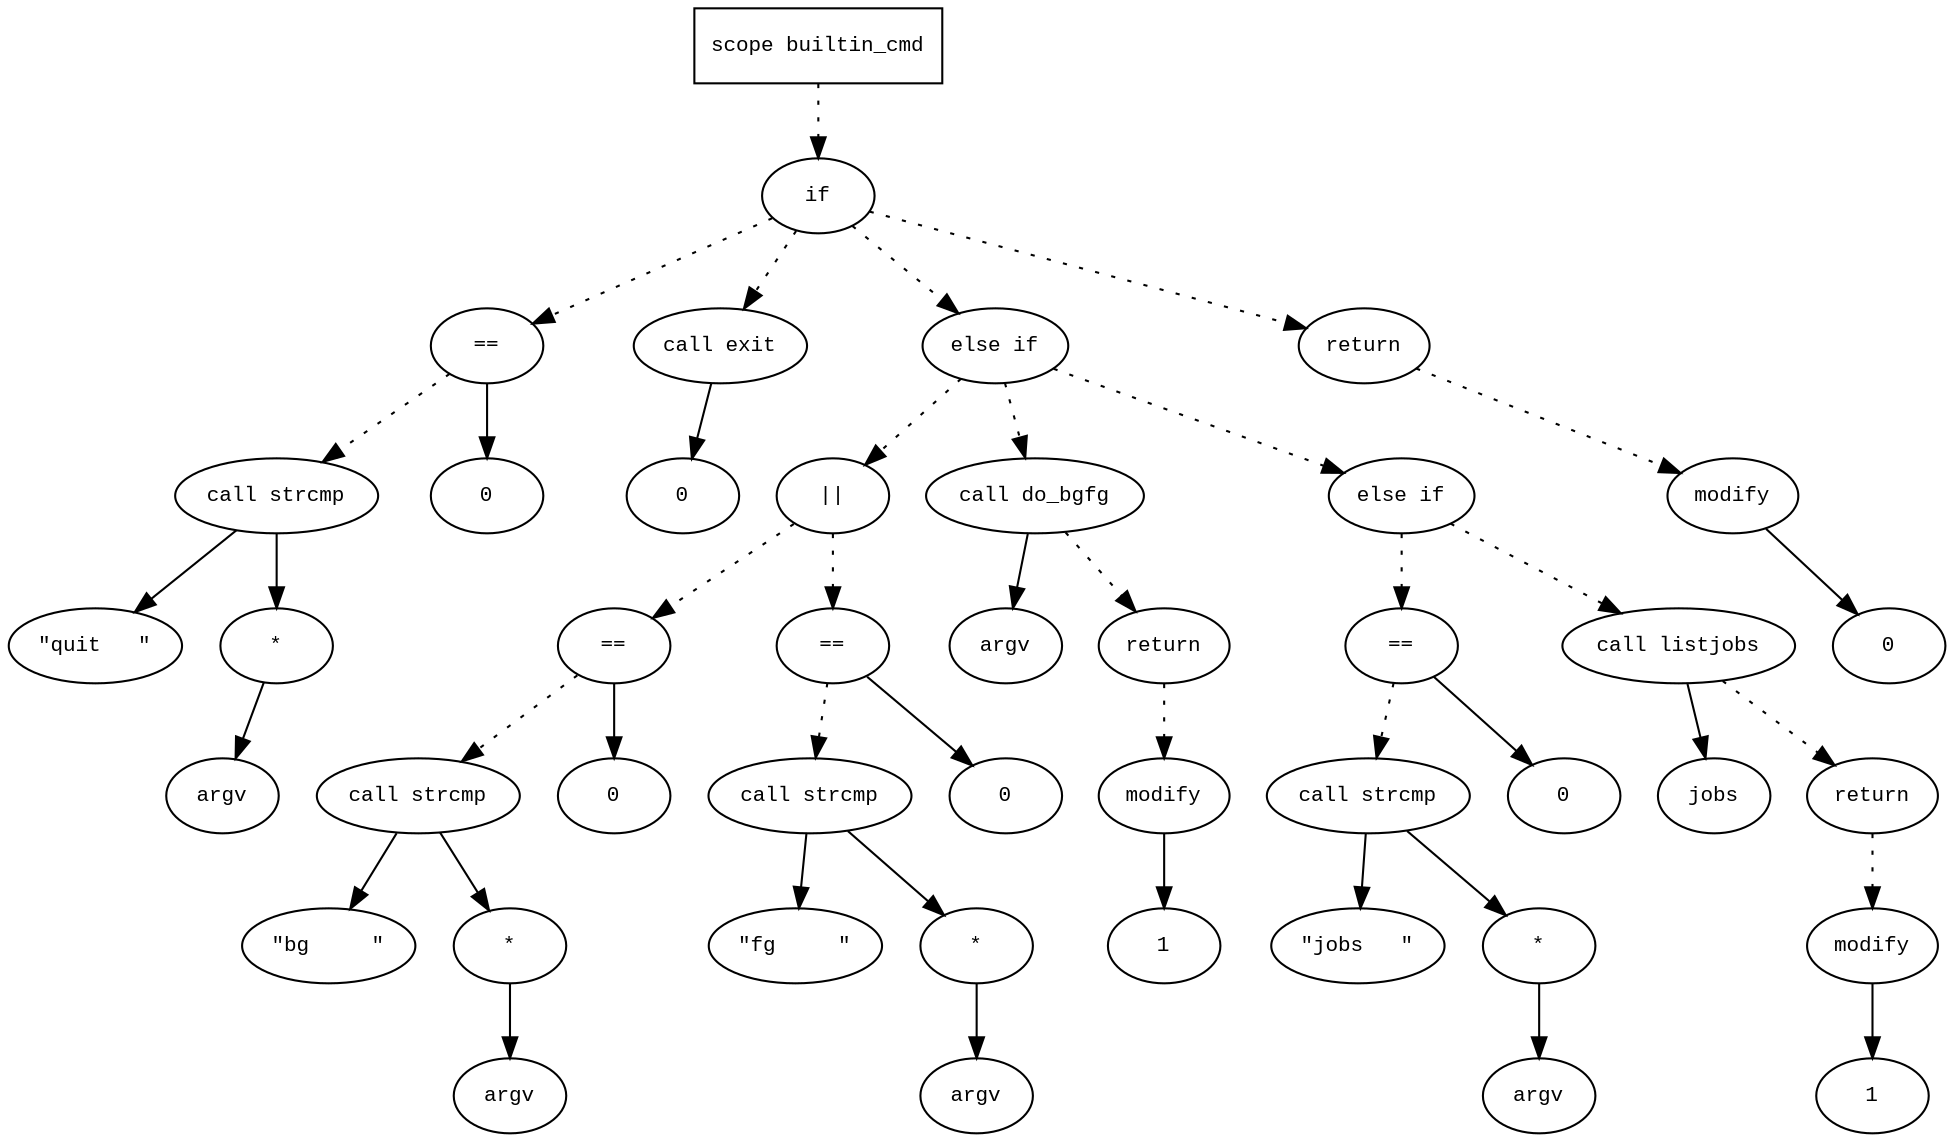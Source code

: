 digraph AST {
  graph [fontname="Times New Roman",fontsize=10];
  node  [fontname="Courier New",fontsize=10];
  edge  [fontname="Times New Roman",fontsize=10];

  node1 [label="scope builtin_cmd",shape=box];
  node2 [label="if",shape=ellipse];
  node1 -> node2 [style=dotted];
  node3 [label="==",shape=ellipse];
  node4 [label="call strcmp",shape=ellipse];
  node5 [label="\"quit   \"",shape=ellipse];
  node4 -> node5;
  node6 [label="*",shape=ellipse];
  node7 [label="argv",shape=ellipse];
  node6 -> node7;
  node4 -> node6;
  node3 -> node4 [style=dotted];
  node8 [label="0",shape=ellipse];
  node3 -> node8;
  node2 -> node3 [style=dotted];
  node9 [label="call exit",shape=ellipse];
  node10 [label="0",shape=ellipse];
  node9 -> node10;
  node2 -> node9 [style=dotted];
  node11 [label="else if",shape=ellipse];
  node2 -> node11 [style=dotted];
  node12 [label="||",shape=ellipse];
  node13 [label="==",shape=ellipse];
  node14 [label="call strcmp",shape=ellipse];
  node15 [label="\"bg     \"",shape=ellipse];
  node14 -> node15;
  node16 [label="*",shape=ellipse];
  node17 [label="argv",shape=ellipse];
  node16 -> node17;
  node14 -> node16;
  node13 -> node14 [style=dotted];
  node18 [label="0",shape=ellipse];
  node13 -> node18;
  node12 -> node13 [style=dotted];
  node19 [label="==",shape=ellipse];
  node20 [label="call strcmp",shape=ellipse];
  node21 [label="\"fg     \"",shape=ellipse];
  node20 -> node21;
  node22 [label="*",shape=ellipse];
  node23 [label="argv",shape=ellipse];
  node22 -> node23;
  node20 -> node22;
  node19 -> node20 [style=dotted];
  node24 [label="0",shape=ellipse];
  node19 -> node24;
  node12 -> node19 [style=dotted];
  node11 -> node12 [style=dotted];
  node25 [label="call do_bgfg",shape=ellipse];
  node26 [label="argv",shape=ellipse];
  node25 -> node26;
  node11 -> node25 [style=dotted];
  node27 [label="return",shape=ellipse];
  node28 [label="modify",shape=ellipse];
  node29 [label="1",shape=ellipse];
  node28 -> node29;
  node27 -> node28 [style=dotted];
  node25 -> node27 [style=dotted];
  node30 [label="else if",shape=ellipse];
  node11 -> node30 [style=dotted];
  node31 [label="==",shape=ellipse];
  node32 [label="call strcmp",shape=ellipse];
  node33 [label="\"jobs   \"",shape=ellipse];
  node32 -> node33;
  node34 [label="*",shape=ellipse];
  node35 [label="argv",shape=ellipse];
  node34 -> node35;
  node32 -> node34;
  node31 -> node32 [style=dotted];
  node36 [label="0",shape=ellipse];
  node31 -> node36;
  node30 -> node31 [style=dotted];
  node37 [label="call listjobs",shape=ellipse];
  node38 [label="jobs",shape=ellipse];
  node37 -> node38;
  node30 -> node37 [style=dotted];
  node39 [label="return",shape=ellipse];
  node40 [label="modify",shape=ellipse];
  node41 [label="1",shape=ellipse];
  node40 -> node41;
  node39 -> node40 [style=dotted];
  node37 -> node39 [style=dotted];
  node42 [label="return",shape=ellipse];
  node43 [label="modify",shape=ellipse];
  node44 [label="0",shape=ellipse];
  node43 -> node44;
  node42 -> node43 [style=dotted];
  node2 -> node42 [style=dotted];
} 